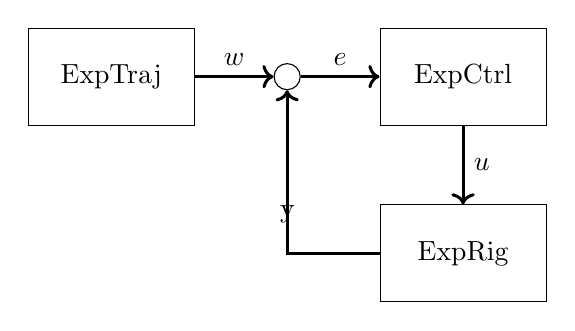% Controlflows
\tikzstyle{block} = [draw, fill=white, rectangle, minimum height=3em, minimum width=4em]
\tikzstyle{rblock} = [draw, fill=white, circle, inner sep=0pt,minimum size=1mm]
\tikzstyle{wobblock} = [fill=white, rectangle, minimum height=3em, minimum width=5em]
\tikzstyle{nlblock} = [draw, postaction={draw,line width=0.25mm,white}, line width=0.5mm, black, fill=white, rectangle, minimum height=3em, minimum width=5em]
\tikzstyle{sum} = [draw,circle]
\tikzstyle{branch} = [circle,inner sep=0pt,minimum size=1mm,fill=black,draw=black]
\tikzstyle{nvbranch} = [circle,inner sep=0pt,minimum size=1mm,fill=white,draw=white, fill opacity=0, draw opacity=0]
\tikzstyle{vecBranch} = [circle,inner sep=0pt,minimum size=2mm,fill=black,draw=black]
\tikzstyle{input} = [coordinate]
\tikzstyle{output} = [coordinate]
\tikzstyle{coord} = [coordinate]
\tikzstyle{pinstyle} = [pin edge={to-,thin,black}]
\tikzstyle{vecArrow} = [thick, decoration={markings,mark=at position
   1 with {\arrow[semithick]{open triangle 60}}},
   double distance=1.4pt, shorten >= 5.5pt,
   preaction = {decorate},
   postaction = {draw,line width=1.4pt, white,shorten >= 4.5pt}]
\tikzstyle{vecWithoutArrow} = [thick,
   double distance=1.4pt,
   postaction = {draw,line width=1.4pt, white}]
\tikzset{
  Pfeil/.style={thick,shorten >=#1,shorten <=#1,->,>=latex}, % für Peile
  UPfeil/.style={black,Pfeil=#1,font={\sffamily\itshape}},% für Spannungspfeile
  IPfeil/.style={black,Pfeil=#1,font={\ttfamily\itshape}} % für Strompfeile
}
% custom linewidth
\def\lW{1.1}

\node [block, minimum width=6em, minimum height=3.5em] (traj) {\begin{tabular}{c}ExpTraj \end{tabular}};
\node [sum, node distance=1cm, right=of traj] (sum) {};
\node [block, node distance=1cm, minimum width=6em, minimum height=3.5em, right=of sum] (ctrl) {\begin{tabular}{c}ExpCtrl \end{tabular}};
\node [block, node distance=1cm, minimum width=6em, minimum height=3.5em, below=of ctrl] (rig) {\begin{tabular}{c}ExpRig \end{tabular}};

\draw[->,line width=\lW] (traj) -- node [above] {$w$} (sum);
\draw[->,line width=\lW] (sum) -- node [above] {$e$} (ctrl);
\draw[->,line width=\lW] (ctrl) -- node [right] {$u$} (rig);
\draw[->,line width=\lW] (rig) node [xshift = -2cm,yshift = 0.5cm, left] {y} -| (sum);

